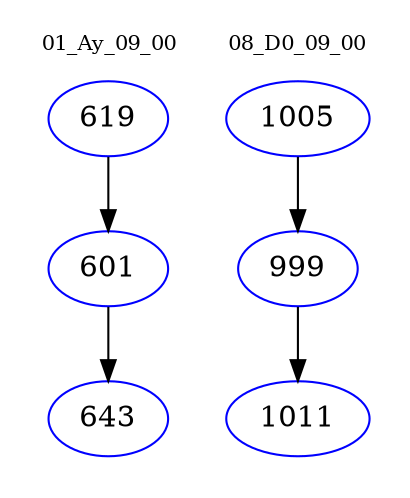 digraph{
subgraph cluster_0 {
color = white
label = "01_Ay_09_00";
fontsize=10;
T0_619 [label="619", color="blue"]
T0_619 -> T0_601 [color="black"]
T0_601 [label="601", color="blue"]
T0_601 -> T0_643 [color="black"]
T0_643 [label="643", color="blue"]
}
subgraph cluster_1 {
color = white
label = "08_D0_09_00";
fontsize=10;
T1_1005 [label="1005", color="blue"]
T1_1005 -> T1_999 [color="black"]
T1_999 [label="999", color="blue"]
T1_999 -> T1_1011 [color="black"]
T1_1011 [label="1011", color="blue"]
}
}
